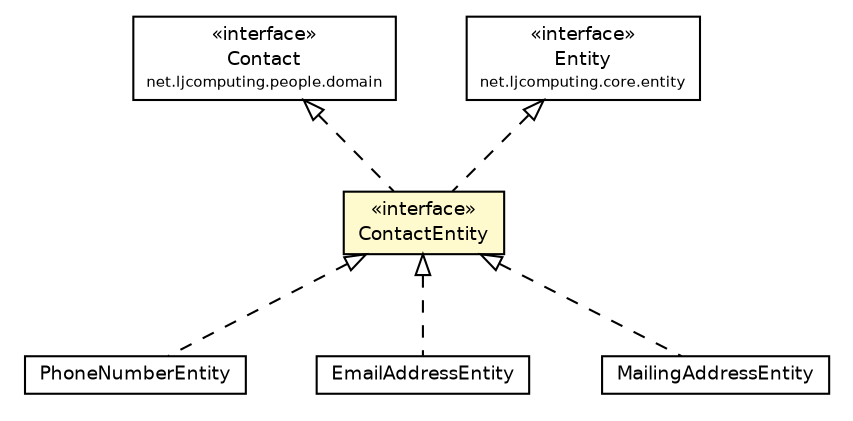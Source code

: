 #!/usr/local/bin/dot
#
# Class diagram 
# Generated by UMLGraph version R5_6 (http://www.umlgraph.org/)
#

digraph G {
	edge [fontname="Helvetica",fontsize=10,labelfontname="Helvetica",labelfontsize=10];
	node [fontname="Helvetica",fontsize=10,shape=plaintext];
	nodesep=0.25;
	ranksep=0.5;
	// net.ljcomputing.people.entity.PhoneNumberEntity
	c431 [label=<<table title="net.ljcomputing.people.entity.PhoneNumberEntity" border="0" cellborder="1" cellspacing="0" cellpadding="2" port="p" href="./PhoneNumberEntity.html">
		<tr><td><table border="0" cellspacing="0" cellpadding="1">
<tr><td align="center" balign="center"> PhoneNumberEntity </td></tr>
		</table></td></tr>
		</table>>, URL="./PhoneNumberEntity.html", fontname="Helvetica", fontcolor="black", fontsize=9.0];
	// net.ljcomputing.people.entity.ContactEntity
	c432 [label=<<table title="net.ljcomputing.people.entity.ContactEntity" border="0" cellborder="1" cellspacing="0" cellpadding="2" port="p" bgcolor="lemonChiffon" href="./ContactEntity.html">
		<tr><td><table border="0" cellspacing="0" cellpadding="1">
<tr><td align="center" balign="center"> &#171;interface&#187; </td></tr>
<tr><td align="center" balign="center"> ContactEntity </td></tr>
		</table></td></tr>
		</table>>, URL="./ContactEntity.html", fontname="Helvetica", fontcolor="black", fontsize=9.0];
	// net.ljcomputing.people.entity.EmailAddressEntity
	c434 [label=<<table title="net.ljcomputing.people.entity.EmailAddressEntity" border="0" cellborder="1" cellspacing="0" cellpadding="2" port="p" href="./EmailAddressEntity.html">
		<tr><td><table border="0" cellspacing="0" cellpadding="1">
<tr><td align="center" balign="center"> EmailAddressEntity </td></tr>
		</table></td></tr>
		</table>>, URL="./EmailAddressEntity.html", fontname="Helvetica", fontcolor="black", fontsize=9.0];
	// net.ljcomputing.people.entity.MailingAddressEntity
	c436 [label=<<table title="net.ljcomputing.people.entity.MailingAddressEntity" border="0" cellborder="1" cellspacing="0" cellpadding="2" port="p" href="./MailingAddressEntity.html">
		<tr><td><table border="0" cellspacing="0" cellpadding="1">
<tr><td align="center" balign="center"> MailingAddressEntity </td></tr>
		</table></td></tr>
		</table>>, URL="./MailingAddressEntity.html", fontname="Helvetica", fontcolor="black", fontsize=9.0];
	// net.ljcomputing.people.domain.Contact
	c452 [label=<<table title="net.ljcomputing.people.domain.Contact" border="0" cellborder="1" cellspacing="0" cellpadding="2" port="p" href="../domain/Contact.html">
		<tr><td><table border="0" cellspacing="0" cellpadding="1">
<tr><td align="center" balign="center"> &#171;interface&#187; </td></tr>
<tr><td align="center" balign="center"> Contact </td></tr>
<tr><td align="center" balign="center"><font point-size="7.0"> net.ljcomputing.people.domain </font></td></tr>
		</table></td></tr>
		</table>>, URL="../domain/Contact.html", fontname="Helvetica", fontcolor="black", fontsize=9.0];
	//net.ljcomputing.people.entity.PhoneNumberEntity implements net.ljcomputing.people.entity.ContactEntity
	c432:p -> c431:p [dir=back,arrowtail=empty,style=dashed];
	//net.ljcomputing.people.entity.ContactEntity implements net.ljcomputing.core.entity.Entity
	c465:p -> c432:p [dir=back,arrowtail=empty,style=dashed];
	//net.ljcomputing.people.entity.ContactEntity implements net.ljcomputing.people.domain.Contact
	c452:p -> c432:p [dir=back,arrowtail=empty,style=dashed];
	//net.ljcomputing.people.entity.EmailAddressEntity implements net.ljcomputing.people.entity.ContactEntity
	c432:p -> c434:p [dir=back,arrowtail=empty,style=dashed];
	//net.ljcomputing.people.entity.MailingAddressEntity implements net.ljcomputing.people.entity.ContactEntity
	c432:p -> c436:p [dir=back,arrowtail=empty,style=dashed];
	// net.ljcomputing.core.entity.Entity
	c465 [label=<<table title="net.ljcomputing.core.entity.Entity" border="0" cellborder="1" cellspacing="0" cellpadding="2" port="p">
		<tr><td><table border="0" cellspacing="0" cellpadding="1">
<tr><td align="center" balign="center"> &#171;interface&#187; </td></tr>
<tr><td align="center" balign="center"> Entity </td></tr>
<tr><td align="center" balign="center"><font point-size="7.0"> net.ljcomputing.core.entity </font></td></tr>
		</table></td></tr>
		</table>>, URL="null", fontname="Helvetica", fontcolor="black", fontsize=9.0];
}

